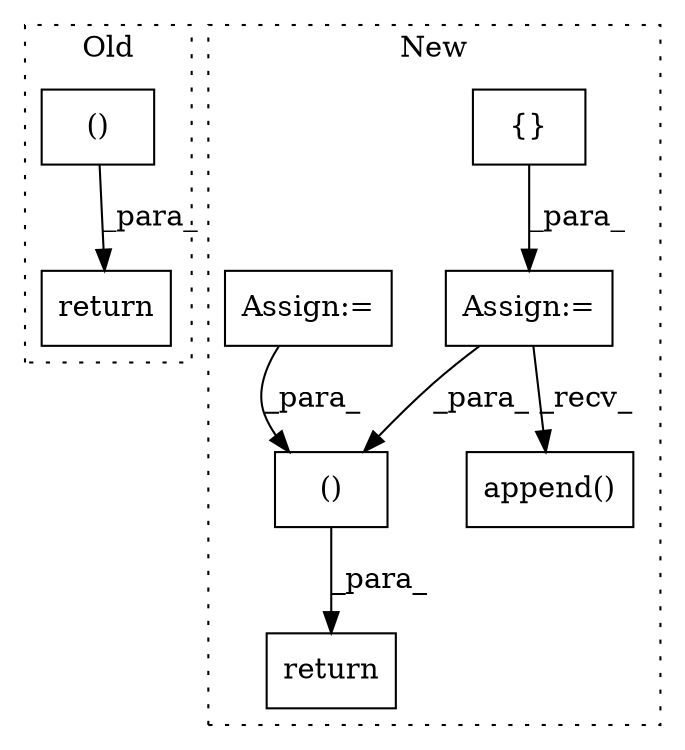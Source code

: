 digraph G {
subgraph cluster0 {
1 [label="return" a="93" s="9957" l="7" shape="box"];
7 [label="()" a="54" s="9967" l="44" shape="box"];
label = "Old";
style="dotted";
}
subgraph cluster1 {
2 [label="{}" a="59" s="11083,11083" l="2,1" shape="box"];
3 [label="return" a="93" s="11713" l="7" shape="box"];
4 [label="Assign:=" a="68" s="11080" l="3" shape="box"];
5 [label="Assign:=" a="68" s="10787" l="3" shape="box"];
6 [label="()" a="54" s="11723" l="13" shape="box"];
8 [label="append()" a="75" s="11381,11397" l="15,1" shape="box"];
label = "New";
style="dotted";
}
2 -> 4 [label="_para_"];
4 -> 6 [label="_para_"];
4 -> 8 [label="_recv_"];
5 -> 6 [label="_para_"];
6 -> 3 [label="_para_"];
7 -> 1 [label="_para_"];
}